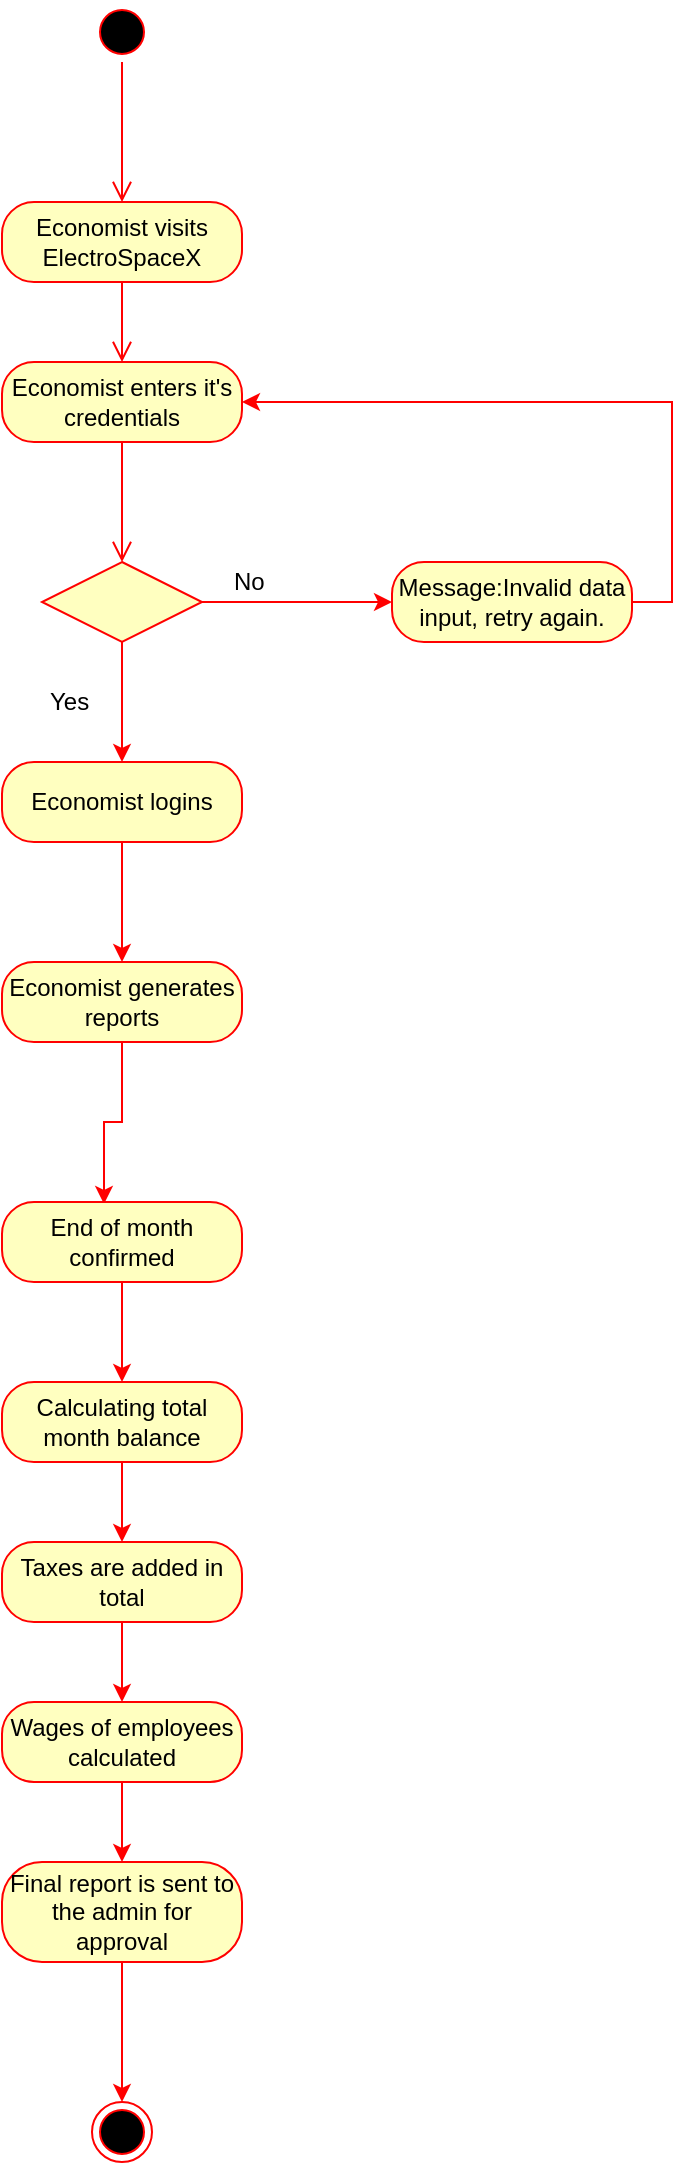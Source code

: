 <mxfile version="17.4.6" type="device"><diagram id="AMK0ZH2vo2MnTw5kWWSZ" name="Page-1"><mxGraphModel dx="868" dy="450" grid="1" gridSize="10" guides="1" tooltips="1" connect="1" arrows="1" fold="1" page="1" pageScale="1" pageWidth="850" pageHeight="1100" math="0" shadow="0"><root><mxCell id="0"/><mxCell id="1" parent="0"/><mxCell id="2" value="" style="ellipse;html=1;shape=startState;fillColor=#000000;strokeColor=#ff0000;" parent="1" vertex="1"><mxGeometry x="285" y="40" width="30" height="30" as="geometry"/></mxCell><mxCell id="3" value="" style="edgeStyle=orthogonalEdgeStyle;html=1;verticalAlign=bottom;endArrow=open;endSize=8;strokeColor=#ff0000;entryX=0.5;entryY=0;entryDx=0;entryDy=0;" parent="1" source="2" target="4" edge="1"><mxGeometry relative="1" as="geometry"><mxPoint x="300" y="130" as="targetPoint"/></mxGeometry></mxCell><mxCell id="4" value="Economist visits ElectroSpaceX" style="rounded=1;whiteSpace=wrap;html=1;arcSize=40;fillColor=#FFFFC0;strokeColor=#FF0000;" parent="1" vertex="1"><mxGeometry x="240" y="140" width="120" height="40" as="geometry"/></mxCell><mxCell id="5" value="" style="edgeStyle=orthogonalEdgeStyle;html=1;verticalAlign=bottom;endArrow=open;endSize=8;strokeColor=#ff0000;entryX=0.5;entryY=0;entryDx=0;entryDy=0;" parent="1" source="4" target="6" edge="1"><mxGeometry relative="1" as="geometry"><mxPoint x="330" y="240" as="targetPoint"/></mxGeometry></mxCell><mxCell id="6" value="Economist enters it's credentials" style="rounded=1;whiteSpace=wrap;html=1;arcSize=40;fillColor=#FFFFC0;strokeColor=#FF0000;" parent="1" vertex="1"><mxGeometry x="240" y="220" width="120" height="40" as="geometry"/></mxCell><mxCell id="7" value="" style="edgeStyle=orthogonalEdgeStyle;html=1;verticalAlign=bottom;endArrow=open;endSize=8;strokeColor=#ff0000;" parent="1" source="6" edge="1"><mxGeometry relative="1" as="geometry"><mxPoint x="300.0" y="320" as="targetPoint"/></mxGeometry></mxCell><mxCell id="8" style="edgeStyle=orthogonalEdgeStyle;rounded=0;orthogonalLoop=1;jettySize=auto;html=1;exitX=1;exitY=0.5;exitDx=0;exitDy=0;entryX=0;entryY=0.5;entryDx=0;entryDy=0;strokeColor=#FF0000;" parent="1" source="10" target="12" edge="1"><mxGeometry relative="1" as="geometry"/></mxCell><mxCell id="9" style="edgeStyle=orthogonalEdgeStyle;rounded=0;orthogonalLoop=1;jettySize=auto;html=1;exitX=0.5;exitY=1;exitDx=0;exitDy=0;entryX=0.5;entryY=0;entryDx=0;entryDy=0;strokeColor=#FF0000;" parent="1" source="10" target="15" edge="1"><mxGeometry relative="1" as="geometry"/></mxCell><mxCell id="10" value="" style="rhombus;whiteSpace=wrap;html=1;fillColor=#FFFFC0;strokeColor=#FF0000;" parent="1" vertex="1"><mxGeometry x="260" y="320" width="80" height="40" as="geometry"/></mxCell><mxCell id="11" style="edgeStyle=orthogonalEdgeStyle;rounded=0;orthogonalLoop=1;jettySize=auto;html=1;exitX=1;exitY=0.5;exitDx=0;exitDy=0;entryX=1;entryY=0.5;entryDx=0;entryDy=0;strokeColor=#FF0000;" parent="1" source="12" target="6" edge="1"><mxGeometry relative="1" as="geometry"/></mxCell><mxCell id="12" value="Message:Invalid data input, retry again." style="rounded=1;whiteSpace=wrap;html=1;arcSize=40;fillColor=#FFFFC0;strokeColor=#FF0000;" parent="1" vertex="1"><mxGeometry x="435" y="320" width="120" height="40" as="geometry"/></mxCell><mxCell id="13" value="No" style="text;html=1;resizable=0;points=[];autosize=1;align=left;verticalAlign=top;spacingTop=-4;" parent="1" vertex="1"><mxGeometry x="354" y="320" width="30" height="20" as="geometry"/></mxCell><mxCell id="14" style="edgeStyle=orthogonalEdgeStyle;rounded=0;orthogonalLoop=1;jettySize=auto;html=1;exitX=0.5;exitY=1;exitDx=0;exitDy=0;entryX=0.5;entryY=0;entryDx=0;entryDy=0;strokeColor=#FF0000;" parent="1" source="15" target="18" edge="1"><mxGeometry relative="1" as="geometry"/></mxCell><mxCell id="15" value="Economist logins" style="rounded=1;whiteSpace=wrap;html=1;arcSize=40;fillColor=#FFFFC0;strokeColor=#FF0000;" parent="1" vertex="1"><mxGeometry x="240" y="420" width="120" height="40" as="geometry"/></mxCell><mxCell id="16" value="Yes" style="text;html=1;resizable=0;points=[];autosize=1;align=left;verticalAlign=top;spacingTop=-4;" parent="1" vertex="1"><mxGeometry x="262" y="380" width="40" height="20" as="geometry"/></mxCell><mxCell id="17" style="edgeStyle=orthogonalEdgeStyle;rounded=0;orthogonalLoop=1;jettySize=auto;html=1;exitX=0.5;exitY=1;exitDx=0;exitDy=0;strokeColor=#FF0000;entryX=0.425;entryY=0.025;entryDx=0;entryDy=0;entryPerimeter=0;" parent="1" source="18" edge="1" target="8VBdcTMhdRPi3dgG3IrN-38"><mxGeometry relative="1" as="geometry"><mxPoint x="300" y="630" as="targetPoint"/></mxGeometry></mxCell><mxCell id="18" value="Economist generates reports" style="rounded=1;whiteSpace=wrap;html=1;arcSize=40;fillColor=#FFFFC0;strokeColor=#FF0000;" parent="1" vertex="1"><mxGeometry x="240" y="520" width="120" height="40" as="geometry"/></mxCell><mxCell id="37" value="" style="ellipse;html=1;shape=endState;fillColor=#000000;strokeColor=#ff0000;" parent="1" vertex="1"><mxGeometry x="285" y="1090" width="30" height="30" as="geometry"/></mxCell><mxCell id="8VBdcTMhdRPi3dgG3IrN-42" style="edgeStyle=orthogonalEdgeStyle;rounded=0;orthogonalLoop=1;jettySize=auto;html=1;exitX=0.5;exitY=1;exitDx=0;exitDy=0;entryX=0.5;entryY=0;entryDx=0;entryDy=0;strokeColor=#FF0000;" edge="1" parent="1" source="8VBdcTMhdRPi3dgG3IrN-38" target="8VBdcTMhdRPi3dgG3IrN-40"><mxGeometry relative="1" as="geometry"/></mxCell><mxCell id="8VBdcTMhdRPi3dgG3IrN-38" value="End of month confirmed" style="rounded=1;whiteSpace=wrap;html=1;arcSize=40;fontColor=#000000;fillColor=#ffffc0;strokeColor=#ff0000;" vertex="1" parent="1"><mxGeometry x="240" y="640" width="120" height="40" as="geometry"/></mxCell><mxCell id="8VBdcTMhdRPi3dgG3IrN-45" style="edgeStyle=orthogonalEdgeStyle;rounded=0;orthogonalLoop=1;jettySize=auto;html=1;exitX=0.5;exitY=1;exitDx=0;exitDy=0;entryX=0.5;entryY=0;entryDx=0;entryDy=0;strokeColor=#FF0000;" edge="1" parent="1" source="8VBdcTMhdRPi3dgG3IrN-40" target="8VBdcTMhdRPi3dgG3IrN-43"><mxGeometry relative="1" as="geometry"/></mxCell><mxCell id="8VBdcTMhdRPi3dgG3IrN-40" value="Calculating total month balance" style="rounded=1;whiteSpace=wrap;html=1;arcSize=40;fontColor=#000000;fillColor=#ffffc0;strokeColor=#ff0000;" vertex="1" parent="1"><mxGeometry x="240" y="730" width="120" height="40" as="geometry"/></mxCell><mxCell id="8VBdcTMhdRPi3dgG3IrN-49" style="edgeStyle=orthogonalEdgeStyle;rounded=0;orthogonalLoop=1;jettySize=auto;html=1;exitX=0.5;exitY=1;exitDx=0;exitDy=0;entryX=0.5;entryY=0;entryDx=0;entryDy=0;strokeColor=#FF0000;" edge="1" parent="1" source="8VBdcTMhdRPi3dgG3IrN-43" target="8VBdcTMhdRPi3dgG3IrN-46"><mxGeometry relative="1" as="geometry"/></mxCell><mxCell id="8VBdcTMhdRPi3dgG3IrN-43" value="Taxes are added in total" style="rounded=1;whiteSpace=wrap;html=1;arcSize=40;fontColor=#000000;fillColor=#ffffc0;strokeColor=#ff0000;" vertex="1" parent="1"><mxGeometry x="240" y="810" width="120" height="40" as="geometry"/></mxCell><mxCell id="8VBdcTMhdRPi3dgG3IrN-52" style="edgeStyle=orthogonalEdgeStyle;rounded=0;orthogonalLoop=1;jettySize=auto;html=1;exitX=0.5;exitY=1;exitDx=0;exitDy=0;entryX=0.5;entryY=0;entryDx=0;entryDy=0;strokeColor=#FF0000;" edge="1" parent="1" source="8VBdcTMhdRPi3dgG3IrN-46" target="8VBdcTMhdRPi3dgG3IrN-50"><mxGeometry relative="1" as="geometry"/></mxCell><mxCell id="8VBdcTMhdRPi3dgG3IrN-46" value="Wages of employees calculated" style="rounded=1;whiteSpace=wrap;html=1;arcSize=40;fontColor=#000000;fillColor=#ffffc0;strokeColor=#ff0000;" vertex="1" parent="1"><mxGeometry x="240" y="890" width="120" height="40" as="geometry"/></mxCell><mxCell id="8VBdcTMhdRPi3dgG3IrN-53" style="edgeStyle=orthogonalEdgeStyle;rounded=0;orthogonalLoop=1;jettySize=auto;html=1;exitX=0.5;exitY=1;exitDx=0;exitDy=0;entryX=0.5;entryY=0;entryDx=0;entryDy=0;strokeColor=#FF0000;" edge="1" parent="1" source="8VBdcTMhdRPi3dgG3IrN-50" target="37"><mxGeometry relative="1" as="geometry"/></mxCell><mxCell id="8VBdcTMhdRPi3dgG3IrN-50" value="Final report is sent to the admin for approval" style="rounded=1;whiteSpace=wrap;html=1;arcSize=40;fontColor=#000000;fillColor=#ffffc0;strokeColor=#ff0000;" vertex="1" parent="1"><mxGeometry x="240" y="970" width="120" height="50" as="geometry"/></mxCell></root></mxGraphModel></diagram></mxfile>